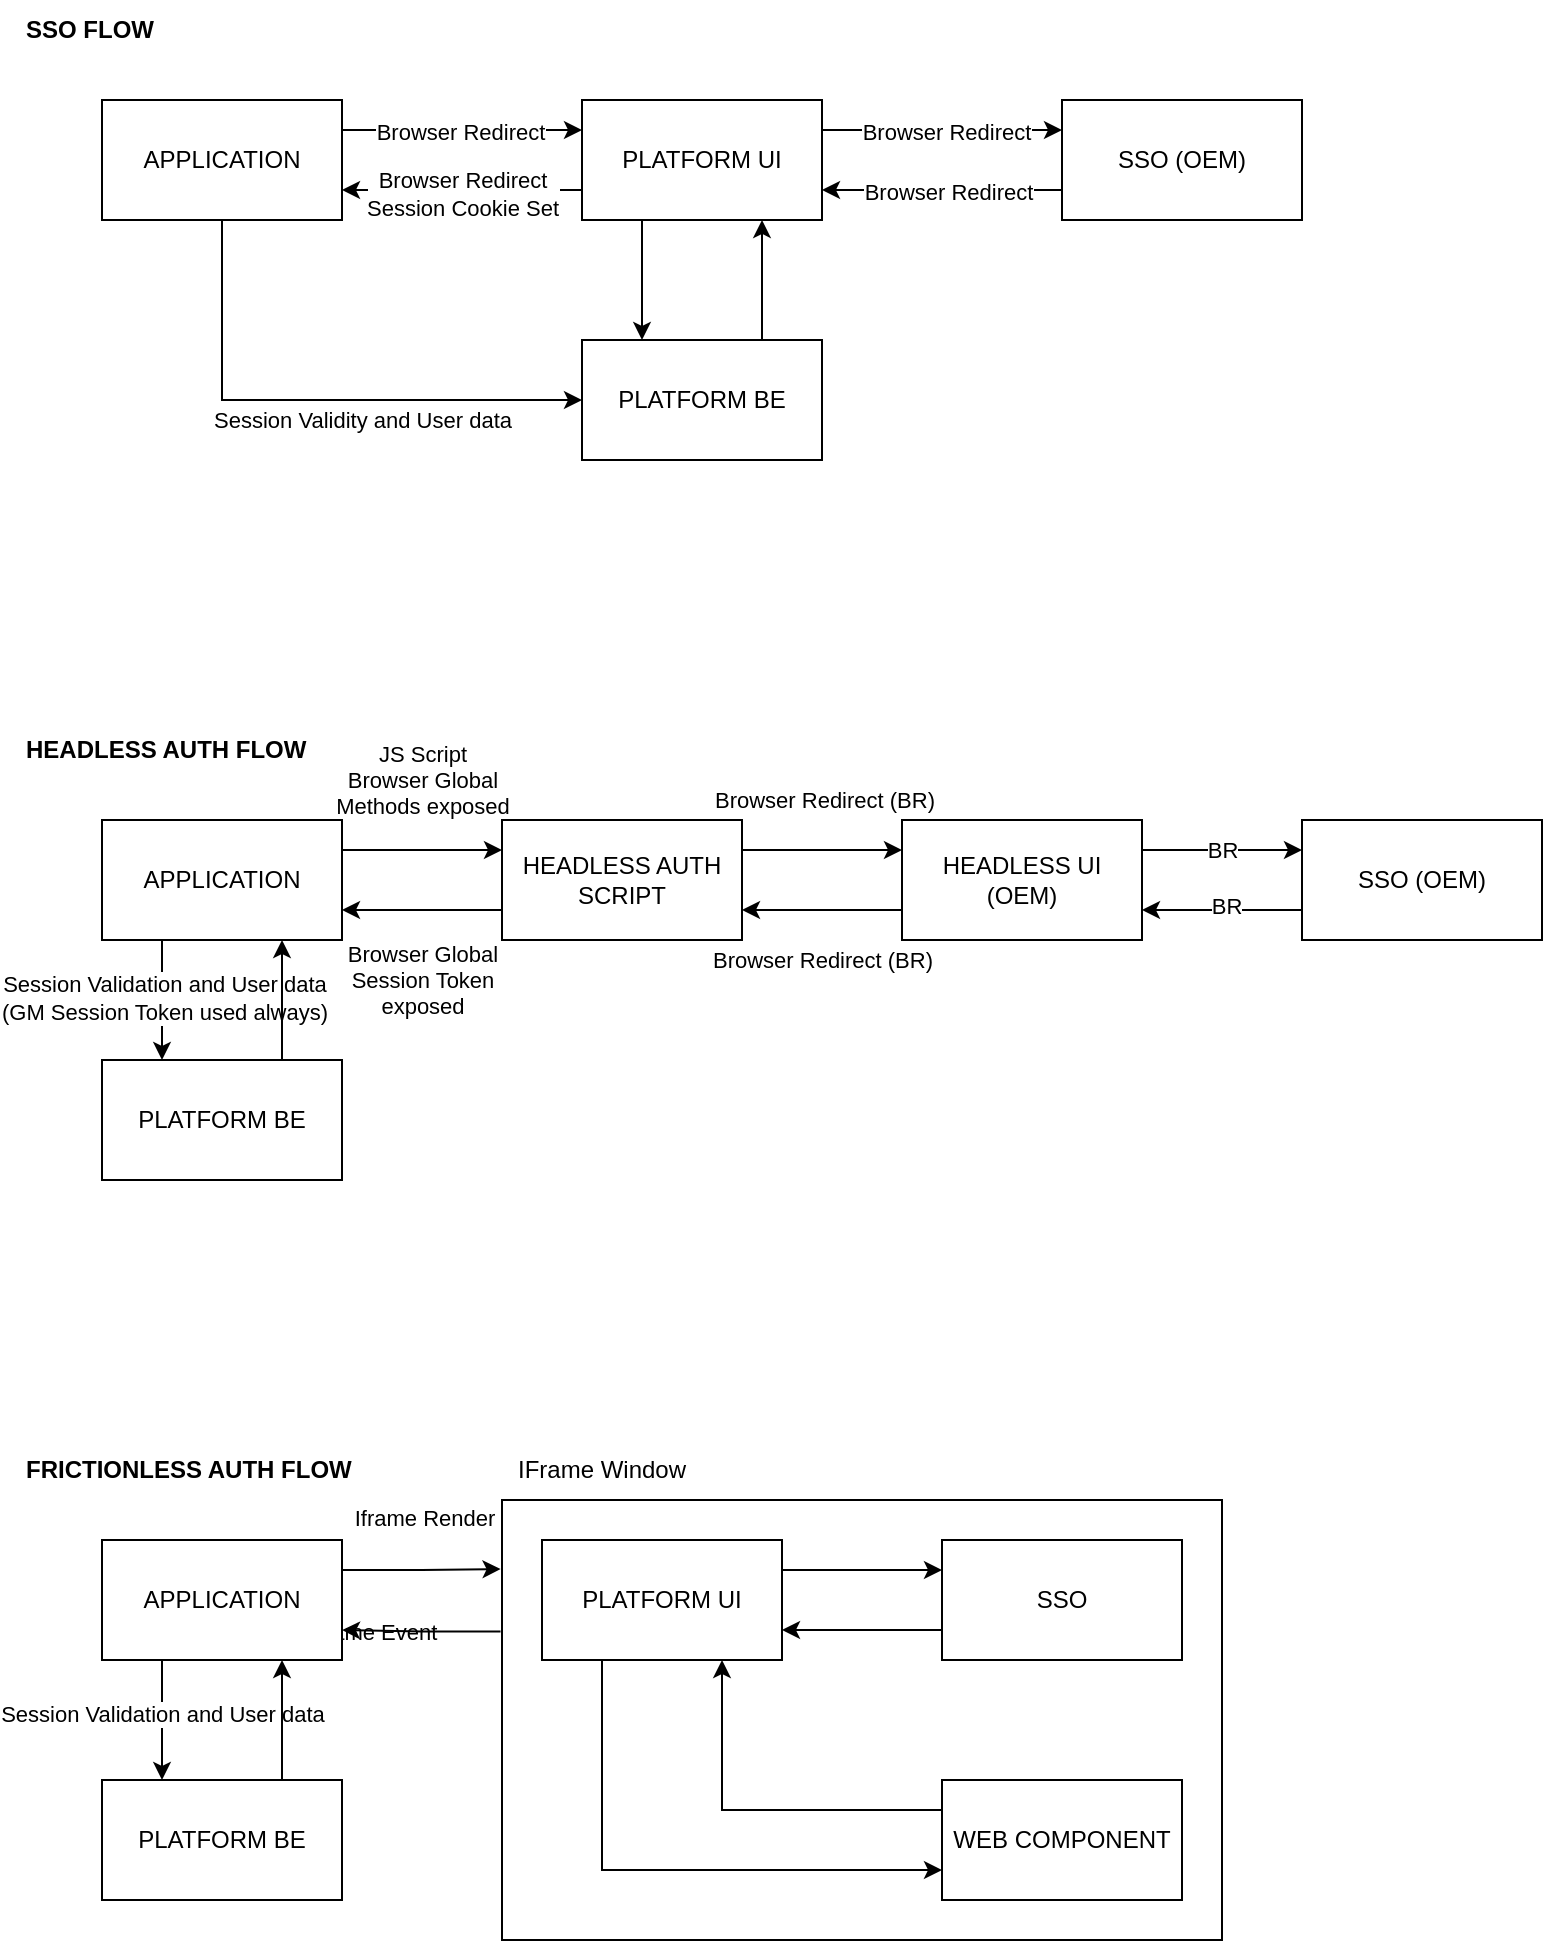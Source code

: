 <mxfile version="25.0.3">
  <diagram name="Page-1" id="zh-ue7jq0njNvM7SgId8">
    <mxGraphModel dx="1451" dy="836" grid="1" gridSize="10" guides="1" tooltips="1" connect="1" arrows="1" fold="1" page="1" pageScale="1" pageWidth="827" pageHeight="1169" math="0" shadow="0">
      <root>
        <mxCell id="0" />
        <mxCell id="1" parent="0" />
        <mxCell id="dxm453ijZddF8geAhk6w-43" value="" style="rounded=0;whiteSpace=wrap;html=1;fillColor=none;" vertex="1" parent="1">
          <mxGeometry x="280" y="790" width="360" height="220" as="geometry" />
        </mxCell>
        <mxCell id="dxm453ijZddF8geAhk6w-47" value="Iframe Event" style="edgeStyle=orthogonalEdgeStyle;rounded=0;orthogonalLoop=1;jettySize=auto;html=1;entryX=1;entryY=0.75;entryDx=0;entryDy=0;exitX=-0.002;exitY=0.299;exitDx=0;exitDy=0;exitPerimeter=0;labelBackgroundColor=none;" edge="1" parent="1" source="dxm453ijZddF8geAhk6w-43" target="dxm453ijZddF8geAhk6w-39">
          <mxGeometry x="-0.028" y="-24" relative="1" as="geometry">
            <mxPoint x="-24" y="24" as="offset" />
          </mxGeometry>
        </mxCell>
        <mxCell id="dxm453ijZddF8geAhk6w-4" style="edgeStyle=orthogonalEdgeStyle;rounded=0;orthogonalLoop=1;jettySize=auto;html=1;exitX=1;exitY=0.25;exitDx=0;exitDy=0;entryX=0;entryY=0.25;entryDx=0;entryDy=0;" edge="1" parent="1" source="dxm453ijZddF8geAhk6w-1" target="dxm453ijZddF8geAhk6w-2">
          <mxGeometry relative="1" as="geometry">
            <mxPoint x="310" y="120" as="targetPoint" />
          </mxGeometry>
        </mxCell>
        <mxCell id="dxm453ijZddF8geAhk6w-56" value="Browser Redirect" style="edgeLabel;html=1;align=center;verticalAlign=middle;resizable=0;points=[];" vertex="1" connectable="0" parent="dxm453ijZddF8geAhk6w-4">
          <mxGeometry x="-0.022" y="-1" relative="1" as="geometry">
            <mxPoint as="offset" />
          </mxGeometry>
        </mxCell>
        <mxCell id="dxm453ijZddF8geAhk6w-11" style="edgeStyle=orthogonalEdgeStyle;rounded=0;orthogonalLoop=1;jettySize=auto;html=1;entryX=0;entryY=0.5;entryDx=0;entryDy=0;exitX=0.5;exitY=1;exitDx=0;exitDy=0;" edge="1" parent="1" source="dxm453ijZddF8geAhk6w-1" target="dxm453ijZddF8geAhk6w-8">
          <mxGeometry relative="1" as="geometry" />
        </mxCell>
        <mxCell id="dxm453ijZddF8geAhk6w-60" value="Session Validity and User data" style="edgeLabel;html=1;align=center;verticalAlign=middle;resizable=0;points=[];" vertex="1" connectable="0" parent="dxm453ijZddF8geAhk6w-11">
          <mxGeometry x="-0.133" y="-2" relative="1" as="geometry">
            <mxPoint x="43" y="8" as="offset" />
          </mxGeometry>
        </mxCell>
        <mxCell id="dxm453ijZddF8geAhk6w-1" value="APPLICATION" style="rounded=0;whiteSpace=wrap;html=1;" vertex="1" parent="1">
          <mxGeometry x="80" y="90" width="120" height="60" as="geometry" />
        </mxCell>
        <mxCell id="dxm453ijZddF8geAhk6w-5" style="edgeStyle=orthogonalEdgeStyle;rounded=0;orthogonalLoop=1;jettySize=auto;html=1;entryX=1;entryY=0.75;entryDx=0;entryDy=0;exitX=0;exitY=0.75;exitDx=0;exitDy=0;" edge="1" parent="1" source="dxm453ijZddF8geAhk6w-2" target="dxm453ijZddF8geAhk6w-1">
          <mxGeometry relative="1" as="geometry" />
        </mxCell>
        <mxCell id="dxm453ijZddF8geAhk6w-57" value="Browser Redirect&lt;br&gt;Session Cookie Set" style="edgeLabel;html=1;align=center;verticalAlign=middle;resizable=0;points=[];" vertex="1" connectable="0" parent="dxm453ijZddF8geAhk6w-5">
          <mxGeometry x="0.004" y="2" relative="1" as="geometry">
            <mxPoint as="offset" />
          </mxGeometry>
        </mxCell>
        <mxCell id="dxm453ijZddF8geAhk6w-6" style="edgeStyle=orthogonalEdgeStyle;rounded=0;orthogonalLoop=1;jettySize=auto;html=1;entryX=0;entryY=0.25;entryDx=0;entryDy=0;exitX=1;exitY=0.25;exitDx=0;exitDy=0;" edge="1" parent="1" source="dxm453ijZddF8geAhk6w-2" target="dxm453ijZddF8geAhk6w-3">
          <mxGeometry relative="1" as="geometry" />
        </mxCell>
        <mxCell id="dxm453ijZddF8geAhk6w-58" value="Browser Redirect" style="edgeLabel;html=1;align=center;verticalAlign=middle;resizable=0;points=[];" vertex="1" connectable="0" parent="dxm453ijZddF8geAhk6w-6">
          <mxGeometry x="0.031" y="-1" relative="1" as="geometry">
            <mxPoint as="offset" />
          </mxGeometry>
        </mxCell>
        <mxCell id="dxm453ijZddF8geAhk6w-9" style="edgeStyle=orthogonalEdgeStyle;rounded=0;orthogonalLoop=1;jettySize=auto;html=1;entryX=0.25;entryY=0;entryDx=0;entryDy=0;exitX=0.25;exitY=1;exitDx=0;exitDy=0;" edge="1" parent="1" source="dxm453ijZddF8geAhk6w-2" target="dxm453ijZddF8geAhk6w-8">
          <mxGeometry relative="1" as="geometry" />
        </mxCell>
        <mxCell id="dxm453ijZddF8geAhk6w-2" value="PLATFORM UI" style="rounded=0;whiteSpace=wrap;html=1;" vertex="1" parent="1">
          <mxGeometry x="320" y="90" width="120" height="60" as="geometry" />
        </mxCell>
        <mxCell id="dxm453ijZddF8geAhk6w-7" style="edgeStyle=orthogonalEdgeStyle;rounded=0;orthogonalLoop=1;jettySize=auto;html=1;entryX=1;entryY=0.75;entryDx=0;entryDy=0;exitX=0;exitY=0.75;exitDx=0;exitDy=0;" edge="1" parent="1" source="dxm453ijZddF8geAhk6w-3" target="dxm453ijZddF8geAhk6w-2">
          <mxGeometry relative="1" as="geometry" />
        </mxCell>
        <mxCell id="dxm453ijZddF8geAhk6w-59" value="Browser Redirect" style="edgeLabel;html=1;align=center;verticalAlign=middle;resizable=0;points=[];" vertex="1" connectable="0" parent="dxm453ijZddF8geAhk6w-7">
          <mxGeometry x="-0.048" y="1" relative="1" as="geometry">
            <mxPoint as="offset" />
          </mxGeometry>
        </mxCell>
        <mxCell id="dxm453ijZddF8geAhk6w-3" value="SSO (OEM)" style="rounded=0;whiteSpace=wrap;html=1;" vertex="1" parent="1">
          <mxGeometry x="560" y="90" width="120" height="60" as="geometry" />
        </mxCell>
        <mxCell id="dxm453ijZddF8geAhk6w-10" style="edgeStyle=orthogonalEdgeStyle;rounded=0;orthogonalLoop=1;jettySize=auto;html=1;entryX=0.75;entryY=1;entryDx=0;entryDy=0;exitX=0.75;exitY=0;exitDx=0;exitDy=0;" edge="1" parent="1" source="dxm453ijZddF8geAhk6w-8" target="dxm453ijZddF8geAhk6w-2">
          <mxGeometry relative="1" as="geometry" />
        </mxCell>
        <mxCell id="dxm453ijZddF8geAhk6w-8" value="PLATFORM BE" style="rounded=0;whiteSpace=wrap;html=1;" vertex="1" parent="1">
          <mxGeometry x="320" y="210" width="120" height="60" as="geometry" />
        </mxCell>
        <mxCell id="dxm453ijZddF8geAhk6w-28" style="edgeStyle=orthogonalEdgeStyle;rounded=0;orthogonalLoop=1;jettySize=auto;html=1;entryX=0;entryY=0.25;entryDx=0;entryDy=0;exitX=1;exitY=0.25;exitDx=0;exitDy=0;" edge="1" parent="1" source="dxm453ijZddF8geAhk6w-14" target="dxm453ijZddF8geAhk6w-23">
          <mxGeometry relative="1" as="geometry" />
        </mxCell>
        <mxCell id="dxm453ijZddF8geAhk6w-61" value="JS Script&lt;br&gt;Browser Global&lt;br&gt;Methods exposed" style="edgeLabel;html=1;align=center;verticalAlign=middle;resizable=0;points=[];labelBackgroundColor=none;" vertex="1" connectable="0" parent="dxm453ijZddF8geAhk6w-28">
          <mxGeometry x="-0.007" y="1" relative="1" as="geometry">
            <mxPoint y="-34" as="offset" />
          </mxGeometry>
        </mxCell>
        <mxCell id="dxm453ijZddF8geAhk6w-34" style="edgeStyle=orthogonalEdgeStyle;rounded=0;orthogonalLoop=1;jettySize=auto;html=1;entryX=0.25;entryY=0;entryDx=0;entryDy=0;exitX=0.25;exitY=1;exitDx=0;exitDy=0;" edge="1" parent="1" source="dxm453ijZddF8geAhk6w-14" target="dxm453ijZddF8geAhk6w-26">
          <mxGeometry relative="1" as="geometry" />
        </mxCell>
        <mxCell id="dxm453ijZddF8geAhk6w-66" value="Session Validation and User data&lt;br&gt;(GM Session Token used always)" style="edgeLabel;html=1;align=center;verticalAlign=middle;resizable=0;points=[];" vertex="1" connectable="0" parent="dxm453ijZddF8geAhk6w-34">
          <mxGeometry x="-0.049" y="1" relative="1" as="geometry">
            <mxPoint as="offset" />
          </mxGeometry>
        </mxCell>
        <mxCell id="dxm453ijZddF8geAhk6w-14" value="APPLICATION" style="rounded=0;whiteSpace=wrap;html=1;" vertex="1" parent="1">
          <mxGeometry x="80" y="450" width="120" height="60" as="geometry" />
        </mxCell>
        <mxCell id="dxm453ijZddF8geAhk6w-33" style="edgeStyle=orthogonalEdgeStyle;rounded=0;orthogonalLoop=1;jettySize=auto;html=1;entryX=1;entryY=0.75;entryDx=0;entryDy=0;exitX=0;exitY=0.75;exitDx=0;exitDy=0;" edge="1" parent="1" source="dxm453ijZddF8geAhk6w-23" target="dxm453ijZddF8geAhk6w-14">
          <mxGeometry relative="1" as="geometry" />
        </mxCell>
        <mxCell id="dxm453ijZddF8geAhk6w-67" value="Browser Global&lt;br&gt;Session Token&lt;br&gt;exposed" style="edgeLabel;html=1;align=center;verticalAlign=middle;resizable=0;points=[];" vertex="1" connectable="0" parent="dxm453ijZddF8geAhk6w-33">
          <mxGeometry x="-0.072" y="1" relative="1" as="geometry">
            <mxPoint x="-3" y="34" as="offset" />
          </mxGeometry>
        </mxCell>
        <mxCell id="dxm453ijZddF8geAhk6w-23" value="HEADLESS AUTH SCRIPT" style="rounded=0;whiteSpace=wrap;html=1;" vertex="1" parent="1">
          <mxGeometry x="280" y="450" width="120" height="60" as="geometry" />
        </mxCell>
        <mxCell id="dxm453ijZddF8geAhk6w-30" value="BR" style="edgeStyle=orthogonalEdgeStyle;rounded=0;orthogonalLoop=1;jettySize=auto;html=1;entryX=0;entryY=0.25;entryDx=0;entryDy=0;exitX=1;exitY=0.25;exitDx=0;exitDy=0;" edge="1" parent="1" source="dxm453ijZddF8geAhk6w-24" target="dxm453ijZddF8geAhk6w-25">
          <mxGeometry relative="1" as="geometry" />
        </mxCell>
        <mxCell id="dxm453ijZddF8geAhk6w-32" style="edgeStyle=orthogonalEdgeStyle;rounded=0;orthogonalLoop=1;jettySize=auto;html=1;entryX=1;entryY=0.75;entryDx=0;entryDy=0;exitX=0;exitY=0.75;exitDx=0;exitDy=0;" edge="1" parent="1" source="dxm453ijZddF8geAhk6w-24" target="dxm453ijZddF8geAhk6w-23">
          <mxGeometry relative="1" as="geometry" />
        </mxCell>
        <mxCell id="dxm453ijZddF8geAhk6w-70" value="Browser Redirect (BR)" style="edgeLabel;html=1;align=center;verticalAlign=middle;resizable=0;points=[];" vertex="1" connectable="0" parent="dxm453ijZddF8geAhk6w-32">
          <mxGeometry x="-0.017" y="2" relative="1" as="geometry">
            <mxPoint x="-1" y="23" as="offset" />
          </mxGeometry>
        </mxCell>
        <mxCell id="dxm453ijZddF8geAhk6w-24" value="HEADLESS UI (OEM)" style="rounded=0;whiteSpace=wrap;html=1;" vertex="1" parent="1">
          <mxGeometry x="480" y="450" width="120" height="60" as="geometry" />
        </mxCell>
        <mxCell id="dxm453ijZddF8geAhk6w-31" style="edgeStyle=orthogonalEdgeStyle;rounded=0;orthogonalLoop=1;jettySize=auto;html=1;entryX=1;entryY=0.75;entryDx=0;entryDy=0;exitX=0;exitY=0.75;exitDx=0;exitDy=0;" edge="1" parent="1" source="dxm453ijZddF8geAhk6w-25" target="dxm453ijZddF8geAhk6w-24">
          <mxGeometry relative="1" as="geometry" />
        </mxCell>
        <mxCell id="dxm453ijZddF8geAhk6w-71" value="BR" style="edgeLabel;html=1;align=center;verticalAlign=middle;resizable=0;points=[];" vertex="1" connectable="0" parent="dxm453ijZddF8geAhk6w-31">
          <mxGeometry x="-0.044" y="-2" relative="1" as="geometry">
            <mxPoint as="offset" />
          </mxGeometry>
        </mxCell>
        <mxCell id="dxm453ijZddF8geAhk6w-25" value="SSO (OEM)" style="rounded=0;whiteSpace=wrap;html=1;" vertex="1" parent="1">
          <mxGeometry x="680" y="450" width="120" height="60" as="geometry" />
        </mxCell>
        <mxCell id="dxm453ijZddF8geAhk6w-35" style="edgeStyle=orthogonalEdgeStyle;rounded=0;orthogonalLoop=1;jettySize=auto;html=1;entryX=0.75;entryY=1;entryDx=0;entryDy=0;exitX=0.75;exitY=0;exitDx=0;exitDy=0;" edge="1" parent="1" source="dxm453ijZddF8geAhk6w-26" target="dxm453ijZddF8geAhk6w-14">
          <mxGeometry relative="1" as="geometry" />
        </mxCell>
        <mxCell id="dxm453ijZddF8geAhk6w-26" value="PLATFORM BE" style="rounded=0;whiteSpace=wrap;html=1;" vertex="1" parent="1">
          <mxGeometry x="80" y="570" width="120" height="60" as="geometry" />
        </mxCell>
        <mxCell id="dxm453ijZddF8geAhk6w-29" style="edgeStyle=orthogonalEdgeStyle;rounded=0;orthogonalLoop=1;jettySize=auto;html=1;entryX=0;entryY=0.25;entryDx=0;entryDy=0;exitX=1;exitY=0.25;exitDx=0;exitDy=0;" edge="1" parent="1" source="dxm453ijZddF8geAhk6w-23" target="dxm453ijZddF8geAhk6w-24">
          <mxGeometry relative="1" as="geometry" />
        </mxCell>
        <mxCell id="dxm453ijZddF8geAhk6w-62" value="Browser Redirect (BR)" style="edgeLabel;html=1;align=center;verticalAlign=middle;resizable=0;points=[];labelBackgroundColor=none;" vertex="1" connectable="0" parent="dxm453ijZddF8geAhk6w-29">
          <mxGeometry x="0.02" relative="1" as="geometry">
            <mxPoint y="-25" as="offset" />
          </mxGeometry>
        </mxCell>
        <mxCell id="dxm453ijZddF8geAhk6w-36" value="&lt;b&gt;SSO FLOW&lt;/b&gt;" style="text;html=1;align=left;verticalAlign=middle;whiteSpace=wrap;rounded=0;" vertex="1" parent="1">
          <mxGeometry x="40" y="40" width="160" height="30" as="geometry" />
        </mxCell>
        <mxCell id="dxm453ijZddF8geAhk6w-37" value="&lt;b&gt;HEADLESS AUTH FLOW&lt;/b&gt;" style="text;html=1;align=left;verticalAlign=middle;whiteSpace=wrap;rounded=0;" vertex="1" parent="1">
          <mxGeometry x="40" y="400" width="160" height="30" as="geometry" />
        </mxCell>
        <mxCell id="dxm453ijZddF8geAhk6w-38" value="&lt;b&gt;FRICTIONLESS AUTH FLOW&lt;/b&gt;" style="text;html=1;align=left;verticalAlign=middle;whiteSpace=wrap;rounded=0;" vertex="1" parent="1">
          <mxGeometry x="40" y="760" width="200" height="30" as="geometry" />
        </mxCell>
        <mxCell id="dxm453ijZddF8geAhk6w-48" style="edgeStyle=orthogonalEdgeStyle;rounded=0;orthogonalLoop=1;jettySize=auto;html=1;entryX=0.25;entryY=0;entryDx=0;entryDy=0;exitX=0.25;exitY=1;exitDx=0;exitDy=0;" edge="1" parent="1" source="dxm453ijZddF8geAhk6w-39" target="dxm453ijZddF8geAhk6w-44">
          <mxGeometry relative="1" as="geometry" />
        </mxCell>
        <mxCell id="dxm453ijZddF8geAhk6w-65" value="Session Validation and User data" style="edgeLabel;html=1;align=center;verticalAlign=middle;resizable=0;points=[];" vertex="1" connectable="0" parent="dxm453ijZddF8geAhk6w-48">
          <mxGeometry x="-0.119" relative="1" as="geometry">
            <mxPoint as="offset" />
          </mxGeometry>
        </mxCell>
        <mxCell id="dxm453ijZddF8geAhk6w-39" value="APPLICATION" style="rounded=0;whiteSpace=wrap;html=1;" vertex="1" parent="1">
          <mxGeometry x="80" y="810" width="120" height="60" as="geometry" />
        </mxCell>
        <mxCell id="dxm453ijZddF8geAhk6w-50" style="edgeStyle=orthogonalEdgeStyle;rounded=0;orthogonalLoop=1;jettySize=auto;html=1;entryX=0;entryY=0.25;entryDx=0;entryDy=0;exitX=1;exitY=0.25;exitDx=0;exitDy=0;" edge="1" parent="1" source="dxm453ijZddF8geAhk6w-40" target="dxm453ijZddF8geAhk6w-41">
          <mxGeometry relative="1" as="geometry" />
        </mxCell>
        <mxCell id="dxm453ijZddF8geAhk6w-54" style="edgeStyle=orthogonalEdgeStyle;rounded=0;orthogonalLoop=1;jettySize=auto;html=1;entryX=0;entryY=0.75;entryDx=0;entryDy=0;exitX=0.25;exitY=1;exitDx=0;exitDy=0;" edge="1" parent="1" source="dxm453ijZddF8geAhk6w-40" target="dxm453ijZddF8geAhk6w-42">
          <mxGeometry relative="1" as="geometry" />
        </mxCell>
        <mxCell id="dxm453ijZddF8geAhk6w-40" value="PLATFORM UI" style="rounded=0;whiteSpace=wrap;html=1;" vertex="1" parent="1">
          <mxGeometry x="300" y="810" width="120" height="60" as="geometry" />
        </mxCell>
        <mxCell id="dxm453ijZddF8geAhk6w-53" style="edgeStyle=orthogonalEdgeStyle;rounded=0;orthogonalLoop=1;jettySize=auto;html=1;entryX=1;entryY=0.75;entryDx=0;entryDy=0;exitX=0;exitY=0.75;exitDx=0;exitDy=0;" edge="1" parent="1" source="dxm453ijZddF8geAhk6w-41" target="dxm453ijZddF8geAhk6w-40">
          <mxGeometry relative="1" as="geometry" />
        </mxCell>
        <mxCell id="dxm453ijZddF8geAhk6w-41" value="SSO" style="rounded=0;whiteSpace=wrap;html=1;" vertex="1" parent="1">
          <mxGeometry x="500" y="810" width="120" height="60" as="geometry" />
        </mxCell>
        <mxCell id="dxm453ijZddF8geAhk6w-55" style="edgeStyle=orthogonalEdgeStyle;rounded=0;orthogonalLoop=1;jettySize=auto;html=1;entryX=0.75;entryY=1;entryDx=0;entryDy=0;exitX=0;exitY=0.25;exitDx=0;exitDy=0;" edge="1" parent="1" source="dxm453ijZddF8geAhk6w-42" target="dxm453ijZddF8geAhk6w-40">
          <mxGeometry relative="1" as="geometry" />
        </mxCell>
        <mxCell id="dxm453ijZddF8geAhk6w-42" value="WEB COMPONENT" style="rounded=0;whiteSpace=wrap;html=1;" vertex="1" parent="1">
          <mxGeometry x="500" y="930" width="120" height="60" as="geometry" />
        </mxCell>
        <mxCell id="dxm453ijZddF8geAhk6w-49" style="edgeStyle=orthogonalEdgeStyle;rounded=0;orthogonalLoop=1;jettySize=auto;html=1;entryX=0.75;entryY=1;entryDx=0;entryDy=0;exitX=0.75;exitY=0;exitDx=0;exitDy=0;" edge="1" parent="1" source="dxm453ijZddF8geAhk6w-44" target="dxm453ijZddF8geAhk6w-39">
          <mxGeometry relative="1" as="geometry" />
        </mxCell>
        <mxCell id="dxm453ijZddF8geAhk6w-44" value="PLATFORM BE" style="rounded=0;whiteSpace=wrap;html=1;" vertex="1" parent="1">
          <mxGeometry x="80" y="930" width="120" height="60" as="geometry" />
        </mxCell>
        <mxCell id="dxm453ijZddF8geAhk6w-46" style="edgeStyle=orthogonalEdgeStyle;rounded=0;orthogonalLoop=1;jettySize=auto;html=1;entryX=-0.002;entryY=0.157;entryDx=0;entryDy=0;entryPerimeter=0;exitX=1;exitY=0.25;exitDx=0;exitDy=0;" edge="1" parent="1" source="dxm453ijZddF8geAhk6w-39" target="dxm453ijZddF8geAhk6w-43">
          <mxGeometry relative="1" as="geometry" />
        </mxCell>
        <mxCell id="dxm453ijZddF8geAhk6w-64" value="Iframe Render" style="edgeLabel;html=1;align=center;verticalAlign=middle;resizable=0;points=[];" vertex="1" connectable="0" parent="dxm453ijZddF8geAhk6w-46">
          <mxGeometry x="0.007" y="-1" relative="1" as="geometry">
            <mxPoint y="-26" as="offset" />
          </mxGeometry>
        </mxCell>
        <mxCell id="dxm453ijZddF8geAhk6w-63" value="IFrame Window" style="text;html=1;align=center;verticalAlign=middle;whiteSpace=wrap;rounded=0;" vertex="1" parent="1">
          <mxGeometry x="280" y="760" width="100" height="30" as="geometry" />
        </mxCell>
      </root>
    </mxGraphModel>
  </diagram>
</mxfile>
